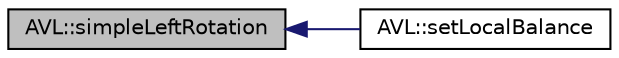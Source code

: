 digraph "AVL::simpleLeftRotation"
{
  edge [fontname="Helvetica",fontsize="10",labelfontname="Helvetica",labelfontsize="10"];
  node [fontname="Helvetica",fontsize="10",shape=record];
  rankdir="LR";
  Node1 [label="AVL::simpleLeftRotation",height=0.2,width=0.4,color="black", fillcolor="grey75", style="filled", fontcolor="black"];
  Node1 -> Node2 [dir="back",color="midnightblue",fontsize="10",style="solid",fontname="Helvetica"];
  Node2 [label="AVL::setLocalBalance",height=0.2,width=0.4,color="black", fillcolor="white", style="filled",URL="$class_a_v_l.html#a5ab72445ccd63eab4e46f08fd15ec59c"];
}

